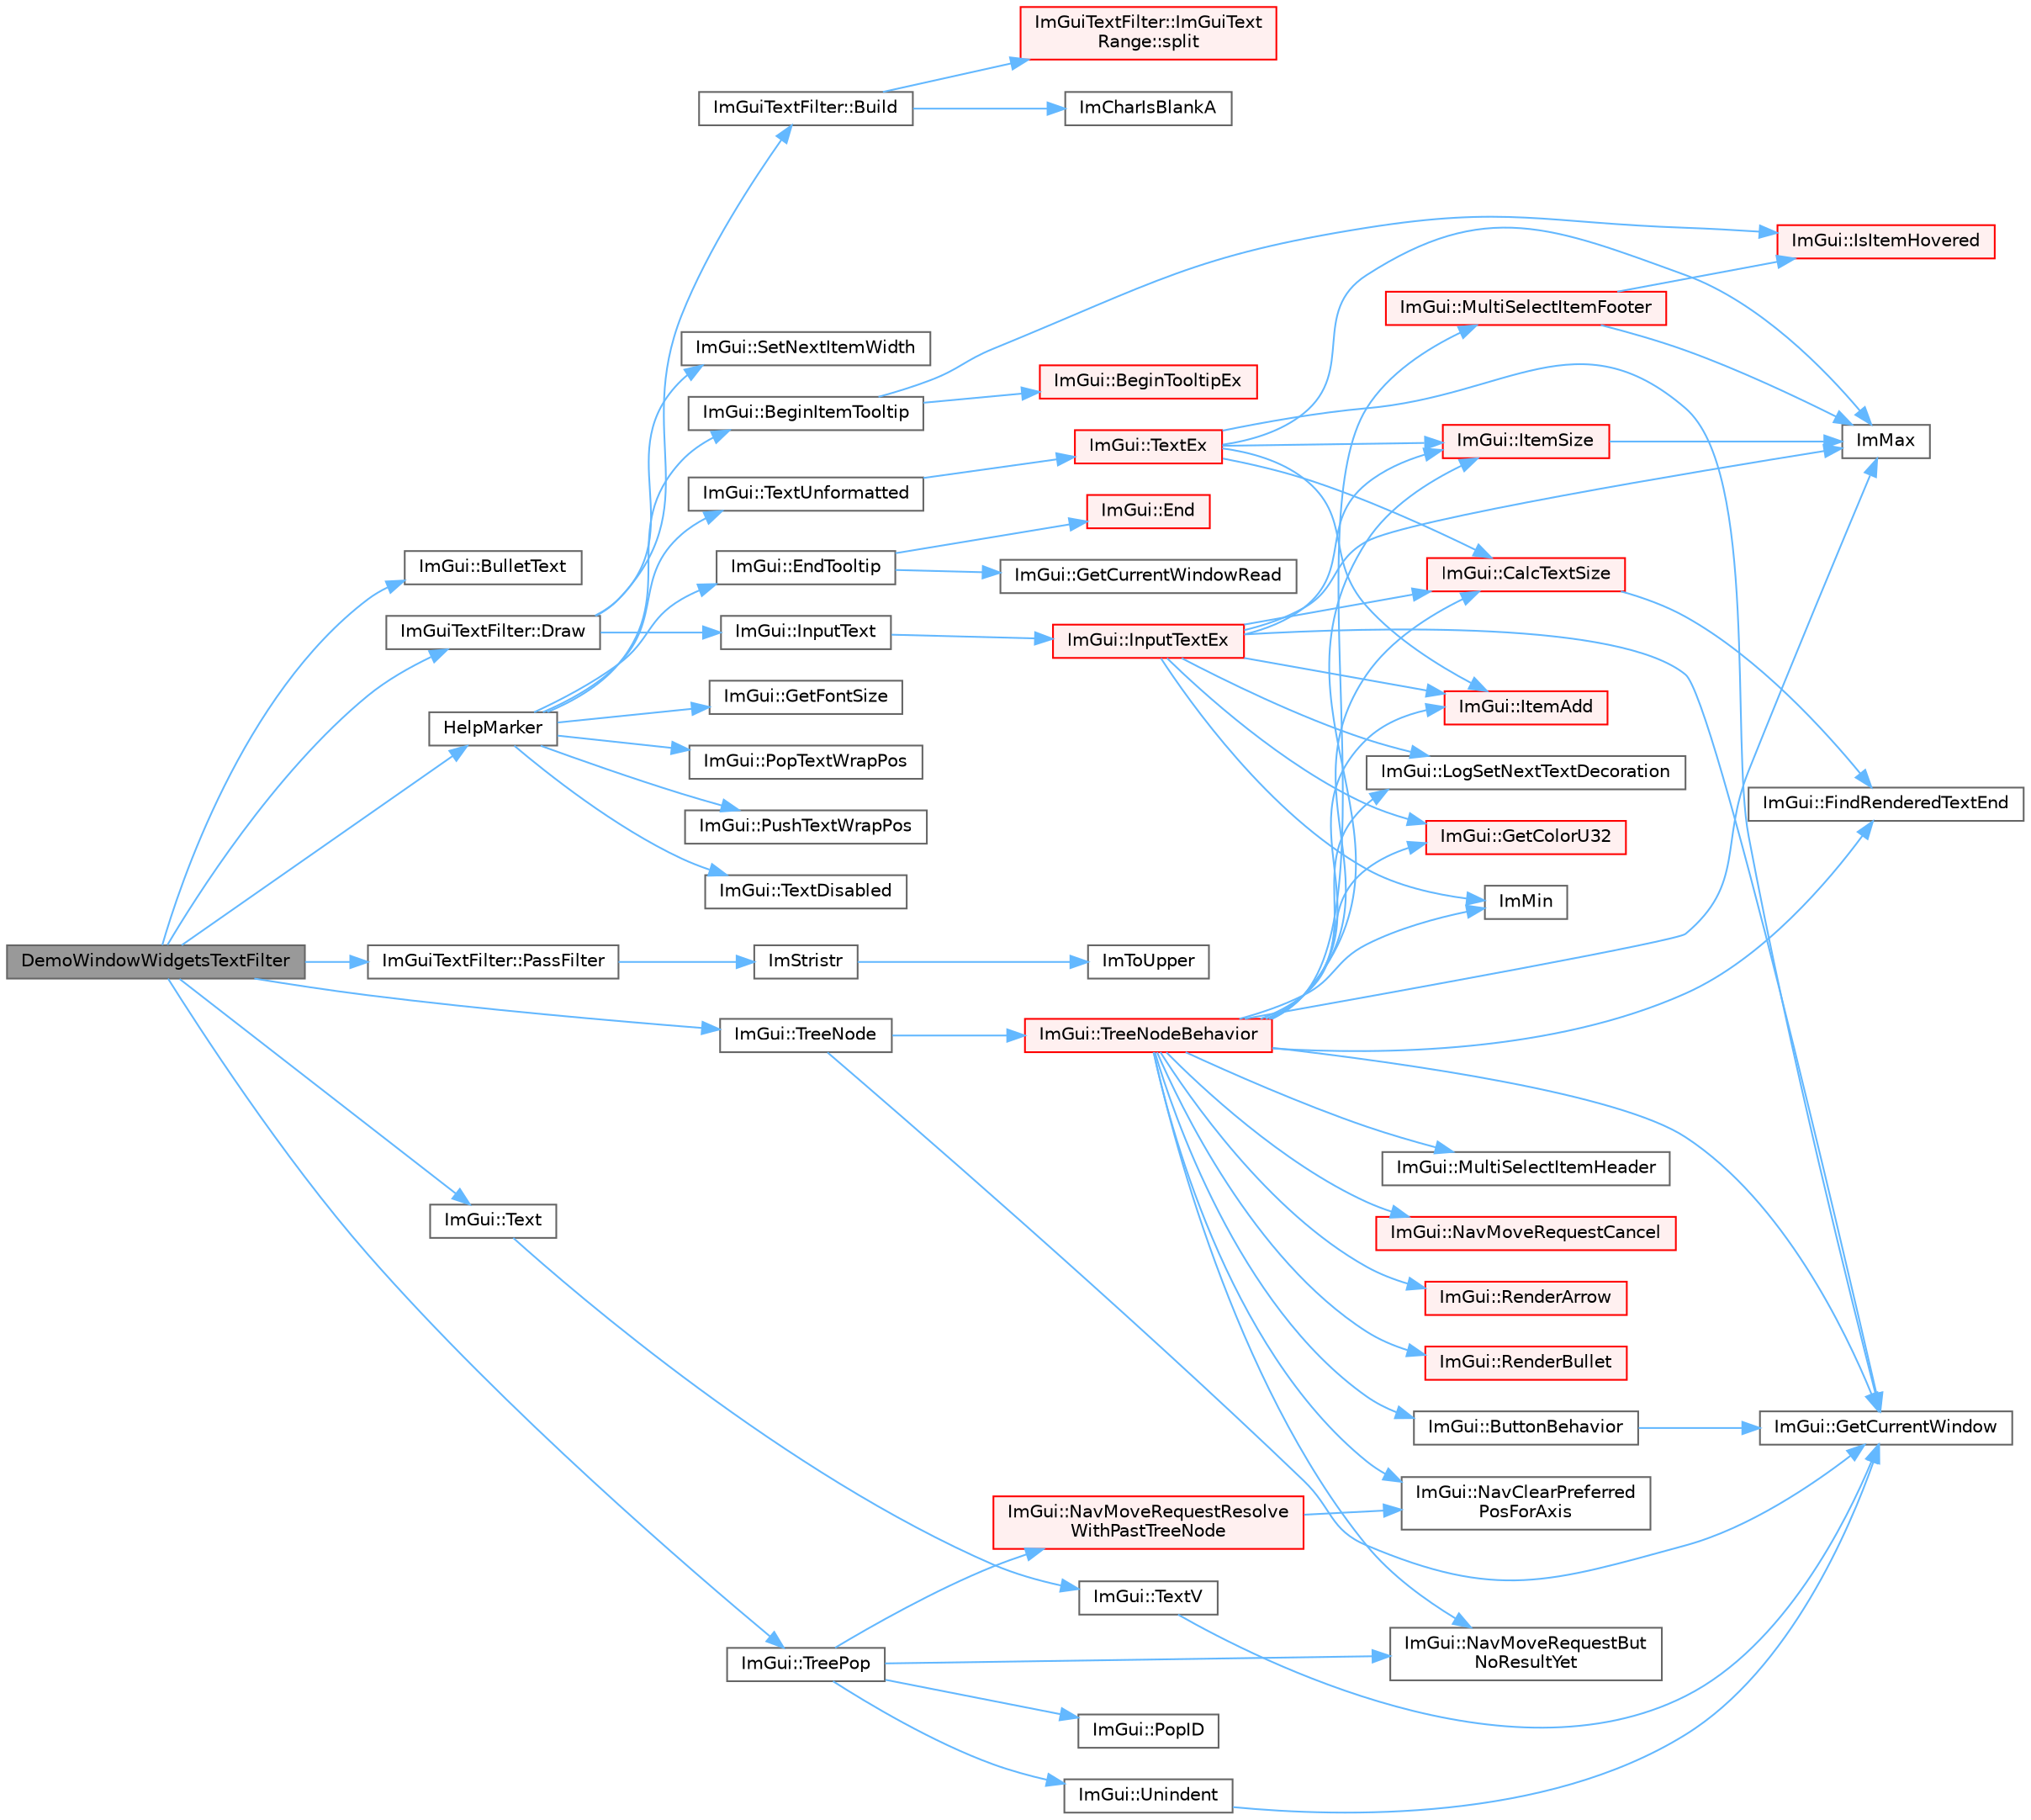digraph "DemoWindowWidgetsTextFilter"
{
 // LATEX_PDF_SIZE
  bgcolor="transparent";
  edge [fontname=Helvetica,fontsize=10,labelfontname=Helvetica,labelfontsize=10];
  node [fontname=Helvetica,fontsize=10,shape=box,height=0.2,width=0.4];
  rankdir="LR";
  Node1 [id="Node000001",label="DemoWindowWidgetsTextFilter",height=0.2,width=0.4,color="gray40", fillcolor="grey60", style="filled", fontcolor="black",tooltip=" "];
  Node1 -> Node2 [id="edge1_Node000001_Node000002",color="steelblue1",style="solid",tooltip=" "];
  Node2 [id="Node000002",label="ImGui::BulletText",height=0.2,width=0.4,color="grey40", fillcolor="white", style="filled",URL="$namespace_im_gui.html#af8d34d563b17c683943a0fa7bf5807bc",tooltip=" "];
  Node1 -> Node3 [id="edge2_Node000001_Node000003",color="steelblue1",style="solid",tooltip=" "];
  Node3 [id="Node000003",label="ImGuiTextFilter::Draw",height=0.2,width=0.4,color="grey40", fillcolor="white", style="filled",URL="$struct_im_gui_text_filter.html#ab93ad5985019ff9d3781606551fc26cc",tooltip=" "];
  Node3 -> Node4 [id="edge3_Node000003_Node000004",color="steelblue1",style="solid",tooltip=" "];
  Node4 [id="Node000004",label="ImGuiTextFilter::Build",height=0.2,width=0.4,color="grey40", fillcolor="white", style="filled",URL="$struct_im_gui_text_filter.html#aef362baafaa9dfa62d11bc6101c0f4c1",tooltip=" "];
  Node4 -> Node5 [id="edge4_Node000004_Node000005",color="steelblue1",style="solid",tooltip=" "];
  Node5 [id="Node000005",label="ImCharIsBlankA",height=0.2,width=0.4,color="grey40", fillcolor="white", style="filled",URL="$imgui__internal_8h.html#ac22c577d0d6591a9d948ab5590663359",tooltip=" "];
  Node4 -> Node6 [id="edge5_Node000004_Node000006",color="steelblue1",style="solid",tooltip=" "];
  Node6 [id="Node000006",label="ImGuiTextFilter::ImGuiText\lRange::split",height=0.2,width=0.4,color="red", fillcolor="#FFF0F0", style="filled",URL="$struct_im_gui_text_filter_1_1_im_gui_text_range.html#ace58f9b4795033f695344a0e660ee2af",tooltip=" "];
  Node3 -> Node12 [id="edge6_Node000003_Node000012",color="steelblue1",style="solid",tooltip=" "];
  Node12 [id="Node000012",label="ImGui::InputText",height=0.2,width=0.4,color="grey40", fillcolor="white", style="filled",URL="$namespace_im_gui.html#aa72b5760a3a206729723a587ac7c8519",tooltip=" "];
  Node12 -> Node13 [id="edge7_Node000012_Node000013",color="steelblue1",style="solid",tooltip=" "];
  Node13 [id="Node000013",label="ImGui::InputTextEx",height=0.2,width=0.4,color="red", fillcolor="#FFF0F0", style="filled",URL="$namespace_im_gui.html#af89af17ecc11653f25fea1e50e195de6",tooltip=" "];
  Node13 -> Node149 [id="edge8_Node000013_Node000149",color="steelblue1",style="solid",tooltip=" "];
  Node149 [id="Node000149",label="ImGui::CalcTextSize",height=0.2,width=0.4,color="red", fillcolor="#FFF0F0", style="filled",URL="$namespace_im_gui.html#a848b9db6cc4a186751c0ecebcaadc33b",tooltip=" "];
  Node149 -> Node155 [id="edge9_Node000149_Node000155",color="steelblue1",style="solid",tooltip=" "];
  Node155 [id="Node000155",label="ImGui::FindRenderedTextEnd",height=0.2,width=0.4,color="grey40", fillcolor="white", style="filled",URL="$namespace_im_gui.html#a7671e1dbc803a31b06081b52a771d83f",tooltip=" "];
  Node13 -> Node118 [id="edge10_Node000013_Node000118",color="steelblue1",style="solid",tooltip=" "];
  Node118 [id="Node000118",label="ImGui::GetColorU32",height=0.2,width=0.4,color="red", fillcolor="#FFF0F0", style="filled",URL="$namespace_im_gui.html#a0de2d9bd347d9866511eb8d014e62556",tooltip=" "];
  Node13 -> Node117 [id="edge11_Node000013_Node000117",color="steelblue1",style="solid",tooltip=" "];
  Node117 [id="Node000117",label="ImGui::GetCurrentWindow",height=0.2,width=0.4,color="grey40", fillcolor="white", style="filled",URL="$namespace_im_gui.html#ac452417b5004ca16a814a72cff153526",tooltip=" "];
  Node13 -> Node18 [id="edge12_Node000013_Node000018",color="steelblue1",style="solid",tooltip=" "];
  Node18 [id="Node000018",label="ImMax",height=0.2,width=0.4,color="grey40", fillcolor="white", style="filled",URL="$imgui__internal_8h.html#a7667efd95147d0422f140917c71a9226",tooltip=" "];
  Node13 -> Node27 [id="edge13_Node000013_Node000027",color="steelblue1",style="solid",tooltip=" "];
  Node27 [id="Node000027",label="ImMin",height=0.2,width=0.4,color="grey40", fillcolor="white", style="filled",URL="$imgui__internal_8h.html#a7f9d7828066a9d61b5630adcdf4655d3",tooltip=" "];
  Node13 -> Node136 [id="edge14_Node000013_Node000136",color="steelblue1",style="solid",tooltip=" "];
  Node136 [id="Node000136",label="ImGui::ItemAdd",height=0.2,width=0.4,color="red", fillcolor="#FFF0F0", style="filled",URL="$namespace_im_gui.html#a0c2ccafc8d403c02a6590ac21157b9ac",tooltip=" "];
  Node13 -> Node179 [id="edge15_Node000013_Node000179",color="steelblue1",style="solid",tooltip=" "];
  Node179 [id="Node000179",label="ImGui::ItemSize",height=0.2,width=0.4,color="red", fillcolor="#FFF0F0", style="filled",URL="$namespace_im_gui.html#a4b5818a652d943ea54e0cec9fb3943d7",tooltip=" "];
  Node179 -> Node18 [id="edge16_Node000179_Node000018",color="steelblue1",style="solid",tooltip=" "];
  Node13 -> Node266 [id="edge17_Node000013_Node000266",color="steelblue1",style="solid",tooltip=" "];
  Node266 [id="Node000266",label="ImGui::LogSetNextTextDecoration",height=0.2,width=0.4,color="grey40", fillcolor="white", style="filled",URL="$namespace_im_gui.html#a66bc1e61bff5f2170bcd2d7d071eaa22",tooltip=" "];
  Node3 -> Node551 [id="edge18_Node000003_Node000551",color="steelblue1",style="solid",tooltip=" "];
  Node551 [id="Node000551",label="ImGui::SetNextItemWidth",height=0.2,width=0.4,color="grey40", fillcolor="white", style="filled",URL="$namespace_im_gui.html#a1291228607bee5a703df6553f27cbbb9",tooltip=" "];
  Node1 -> Node552 [id="edge19_Node000001_Node000552",color="steelblue1",style="solid",tooltip=" "];
  Node552 [id="Node000552",label="HelpMarker",height=0.2,width=0.4,color="grey40", fillcolor="white", style="filled",URL="$imgui__demo_8cpp.html#ae82388701c37c8cbb88a0304ca0f033b",tooltip=" "];
  Node552 -> Node553 [id="edge20_Node000552_Node000553",color="steelblue1",style="solid",tooltip=" "];
  Node553 [id="Node000553",label="ImGui::BeginItemTooltip",height=0.2,width=0.4,color="grey40", fillcolor="white", style="filled",URL="$namespace_im_gui.html#a0557ed1d3f89dcb5d25311bf3099ddf5",tooltip=" "];
  Node553 -> Node54 [id="edge21_Node000553_Node000054",color="steelblue1",style="solid",tooltip=" "];
  Node54 [id="Node000054",label="ImGui::BeginTooltipEx",height=0.2,width=0.4,color="red", fillcolor="#FFF0F0", style="filled",URL="$namespace_im_gui.html#a18b17a0b20c3f2a16068b84210cfded4",tooltip=" "];
  Node553 -> Node102 [id="edge22_Node000553_Node000102",color="steelblue1",style="solid",tooltip=" "];
  Node102 [id="Node000102",label="ImGui::IsItemHovered",height=0.2,width=0.4,color="red", fillcolor="#FFF0F0", style="filled",URL="$namespace_im_gui.html#ac9a400eff3a9561d95e80486c52a660b",tooltip=" "];
  Node552 -> Node113 [id="edge23_Node000552_Node000113",color="steelblue1",style="solid",tooltip=" "];
  Node113 [id="Node000113",label="ImGui::EndTooltip",height=0.2,width=0.4,color="grey40", fillcolor="white", style="filled",URL="$namespace_im_gui.html#ac8d75c160cfdf43d512f773ca133a1c6",tooltip=" "];
  Node113 -> Node114 [id="edge24_Node000113_Node000114",color="steelblue1",style="solid",tooltip=" "];
  Node114 [id="Node000114",label="ImGui::End",height=0.2,width=0.4,color="red", fillcolor="#FFF0F0", style="filled",URL="$namespace_im_gui.html#a5479d93794a004c67ceb6d13f37c8254",tooltip=" "];
  Node113 -> Node129 [id="edge25_Node000113_Node000129",color="steelblue1",style="solid",tooltip=" "];
  Node129 [id="Node000129",label="ImGui::GetCurrentWindowRead",height=0.2,width=0.4,color="grey40", fillcolor="white", style="filled",URL="$namespace_im_gui.html#a055af7d6b7b4ae977a9c3c25a98e0d2f",tooltip=" "];
  Node552 -> Node554 [id="edge26_Node000552_Node000554",color="steelblue1",style="solid",tooltip=" "];
  Node554 [id="Node000554",label="ImGui::GetFontSize",height=0.2,width=0.4,color="grey40", fillcolor="white", style="filled",URL="$namespace_im_gui.html#ac592ae8e0aa4a1a06502ec7872bc8da8",tooltip=" "];
  Node552 -> Node555 [id="edge27_Node000552_Node000555",color="steelblue1",style="solid",tooltip=" "];
  Node555 [id="Node000555",label="ImGui::PopTextWrapPos",height=0.2,width=0.4,color="grey40", fillcolor="white", style="filled",URL="$namespace_im_gui.html#a08000421b9cc13757430efe54178ae0f",tooltip=" "];
  Node552 -> Node556 [id="edge28_Node000552_Node000556",color="steelblue1",style="solid",tooltip=" "];
  Node556 [id="Node000556",label="ImGui::PushTextWrapPos",height=0.2,width=0.4,color="grey40", fillcolor="white", style="filled",URL="$namespace_im_gui.html#a72ba065ae9819aaed3af68c113d2758b",tooltip=" "];
  Node552 -> Node557 [id="edge29_Node000552_Node000557",color="steelblue1",style="solid",tooltip=" "];
  Node557 [id="Node000557",label="ImGui::TextDisabled",height=0.2,width=0.4,color="grey40", fillcolor="white", style="filled",URL="$namespace_im_gui.html#aa96bf14c5fa288e106820aeb4ba7fcb6",tooltip=" "];
  Node552 -> Node558 [id="edge30_Node000552_Node000558",color="steelblue1",style="solid",tooltip=" "];
  Node558 [id="Node000558",label="ImGui::TextUnformatted",height=0.2,width=0.4,color="grey40", fillcolor="white", style="filled",URL="$namespace_im_gui.html#a96a5f42789ecc419b2ae8af7b2acc28e",tooltip=" "];
  Node558 -> Node559 [id="edge31_Node000558_Node000559",color="steelblue1",style="solid",tooltip=" "];
  Node559 [id="Node000559",label="ImGui::TextEx",height=0.2,width=0.4,color="red", fillcolor="#FFF0F0", style="filled",URL="$namespace_im_gui.html#aae6420fec03511fd478d9108f31e6b5f",tooltip=" "];
  Node559 -> Node149 [id="edge32_Node000559_Node000149",color="steelblue1",style="solid",tooltip=" "];
  Node559 -> Node117 [id="edge33_Node000559_Node000117",color="steelblue1",style="solid",tooltip=" "];
  Node559 -> Node18 [id="edge34_Node000559_Node000018",color="steelblue1",style="solid",tooltip=" "];
  Node559 -> Node136 [id="edge35_Node000559_Node000136",color="steelblue1",style="solid",tooltip=" "];
  Node559 -> Node179 [id="edge36_Node000559_Node000179",color="steelblue1",style="solid",tooltip=" "];
  Node1 -> Node564 [id="edge37_Node000001_Node000564",color="steelblue1",style="solid",tooltip=" "];
  Node564 [id="Node000564",label="ImGuiTextFilter::PassFilter",height=0.2,width=0.4,color="grey40", fillcolor="white", style="filled",URL="$struct_im_gui_text_filter.html#a88d73ff8b81fbbd0a129b1bf3498d8aa",tooltip=" "];
  Node564 -> Node565 [id="edge38_Node000564_Node000565",color="steelblue1",style="solid",tooltip=" "];
  Node565 [id="Node000565",label="ImStristr",height=0.2,width=0.4,color="grey40", fillcolor="white", style="filled",URL="$imgui_8cpp.html#ad64e94d097f802bbb8049007604785ee",tooltip=" "];
  Node565 -> Node566 [id="edge39_Node000565_Node000566",color="steelblue1",style="solid",tooltip=" "];
  Node566 [id="Node000566",label="ImToUpper",height=0.2,width=0.4,color="grey40", fillcolor="white", style="filled",URL="$imgui__internal_8h.html#a4b65c6b6c150716bd03a7dc3f535deee",tooltip=" "];
  Node1 -> Node567 [id="edge40_Node000001_Node000567",color="steelblue1",style="solid",tooltip=" "];
  Node567 [id="Node000567",label="ImGui::Text",height=0.2,width=0.4,color="grey40", fillcolor="white", style="filled",URL="$namespace_im_gui.html#a9e7b83611fe441d54fad2effb4bf4965",tooltip=" "];
  Node567 -> Node372 [id="edge41_Node000567_Node000372",color="steelblue1",style="solid",tooltip=" "];
  Node372 [id="Node000372",label="ImGui::TextV",height=0.2,width=0.4,color="grey40", fillcolor="white", style="filled",URL="$namespace_im_gui.html#a10a0d6362178c2f743092f21e1b6cd20",tooltip=" "];
  Node372 -> Node117 [id="edge42_Node000372_Node000117",color="steelblue1",style="solid",tooltip=" "];
  Node1 -> Node568 [id="edge43_Node000001_Node000568",color="steelblue1",style="solid",tooltip=" "];
  Node568 [id="Node000568",label="ImGui::TreeNode",height=0.2,width=0.4,color="grey40", fillcolor="white", style="filled",URL="$namespace_im_gui.html#a4dff507ce8bbe0da9556bb50b1e60d7f",tooltip=" "];
  Node568 -> Node117 [id="edge44_Node000568_Node000117",color="steelblue1",style="solid",tooltip=" "];
  Node568 -> Node569 [id="edge45_Node000568_Node000569",color="steelblue1",style="solid",tooltip=" "];
  Node569 [id="Node000569",label="ImGui::TreeNodeBehavior",height=0.2,width=0.4,color="red", fillcolor="#FFF0F0", style="filled",URL="$namespace_im_gui.html#a918eabf70d288e93b2519ee1eac2c0b4",tooltip=" "];
  Node569 -> Node116 [id="edge46_Node000569_Node000116",color="steelblue1",style="solid",tooltip=" "];
  Node116 [id="Node000116",label="ImGui::ButtonBehavior",height=0.2,width=0.4,color="grey40", fillcolor="white", style="filled",URL="$namespace_im_gui.html#a65a4f18b1bc8ce0f351687922089f374",tooltip=" "];
  Node116 -> Node117 [id="edge47_Node000116_Node000117",color="steelblue1",style="solid",tooltip=" "];
  Node569 -> Node149 [id="edge48_Node000569_Node000149",color="steelblue1",style="solid",tooltip=" "];
  Node569 -> Node155 [id="edge49_Node000569_Node000155",color="steelblue1",style="solid",tooltip=" "];
  Node569 -> Node118 [id="edge50_Node000569_Node000118",color="steelblue1",style="solid",tooltip=" "];
  Node569 -> Node117 [id="edge51_Node000569_Node000117",color="steelblue1",style="solid",tooltip=" "];
  Node569 -> Node18 [id="edge52_Node000569_Node000018",color="steelblue1",style="solid",tooltip=" "];
  Node569 -> Node27 [id="edge53_Node000569_Node000027",color="steelblue1",style="solid",tooltip=" "];
  Node569 -> Node136 [id="edge54_Node000569_Node000136",color="steelblue1",style="solid",tooltip=" "];
  Node569 -> Node179 [id="edge55_Node000569_Node000179",color="steelblue1",style="solid",tooltip=" "];
  Node569 -> Node266 [id="edge56_Node000569_Node000266",color="steelblue1",style="solid",tooltip=" "];
  Node569 -> Node289 [id="edge57_Node000569_Node000289",color="steelblue1",style="solid",tooltip=" "];
  Node289 [id="Node000289",label="ImGui::MultiSelectItemFooter",height=0.2,width=0.4,color="red", fillcolor="#FFF0F0", style="filled",URL="$namespace_im_gui.html#a69762bfb0eaf3daa730895737bce05e5",tooltip=" "];
  Node289 -> Node18 [id="edge58_Node000289_Node000018",color="steelblue1",style="solid",tooltip=" "];
  Node289 -> Node102 [id="edge59_Node000289_Node000102",color="steelblue1",style="solid",tooltip=" "];
  Node569 -> Node293 [id="edge60_Node000569_Node000293",color="steelblue1",style="solid",tooltip=" "];
  Node293 [id="Node000293",label="ImGui::MultiSelectItemHeader",height=0.2,width=0.4,color="grey40", fillcolor="white", style="filled",URL="$namespace_im_gui.html#a42a98da805c3612b26b829e0567fdc0f",tooltip=" "];
  Node569 -> Node186 [id="edge61_Node000569_Node000186",color="steelblue1",style="solid",tooltip=" "];
  Node186 [id="Node000186",label="ImGui::NavClearPreferred\lPosForAxis",height=0.2,width=0.4,color="grey40", fillcolor="white", style="filled",URL="$namespace_im_gui.html#a16348f6e2db5310142fff74eeb315929",tooltip=" "];
  Node569 -> Node182 [id="edge62_Node000569_Node000182",color="steelblue1",style="solid",tooltip=" "];
  Node182 [id="Node000182",label="ImGui::NavMoveRequestBut\lNoResultYet",height=0.2,width=0.4,color="grey40", fillcolor="white", style="filled",URL="$namespace_im_gui.html#a3fab98556d11690efd4f7f2fde94968e",tooltip=" "];
  Node569 -> Node184 [id="edge63_Node000569_Node000184",color="steelblue1",style="solid",tooltip=" "];
  Node184 [id="Node000184",label="ImGui::NavMoveRequestCancel",height=0.2,width=0.4,color="red", fillcolor="#FFF0F0", style="filled",URL="$namespace_im_gui.html#a43326bb080d9fa80327ed81d864d8b8d",tooltip=" "];
  Node569 -> Node231 [id="edge64_Node000569_Node000231",color="steelblue1",style="solid",tooltip=" "];
  Node231 [id="Node000231",label="ImGui::RenderArrow",height=0.2,width=0.4,color="red", fillcolor="#FFF0F0", style="filled",URL="$namespace_im_gui.html#a7ec12551caa737505087c80e38b94937",tooltip=" "];
  Node569 -> Node400 [id="edge65_Node000569_Node000400",color="steelblue1",style="solid",tooltip=" "];
  Node400 [id="Node000400",label="ImGui::RenderBullet",height=0.2,width=0.4,color="red", fillcolor="#FFF0F0", style="filled",URL="$namespace_im_gui.html#a46189f75b2e25d595f1e71060d2a2633",tooltip=" "];
  Node1 -> Node363 [id="edge66_Node000001_Node000363",color="steelblue1",style="solid",tooltip=" "];
  Node363 [id="Node000363",label="ImGui::TreePop",height=0.2,width=0.4,color="grey40", fillcolor="white", style="filled",URL="$namespace_im_gui.html#a41ecf265e5f678c78fc9c30b3cf2077f",tooltip=" "];
  Node363 -> Node182 [id="edge67_Node000363_Node000182",color="steelblue1",style="solid",tooltip=" "];
  Node363 -> Node364 [id="edge68_Node000363_Node000364",color="steelblue1",style="solid",tooltip=" "];
  Node364 [id="Node000364",label="ImGui::NavMoveRequestResolve\lWithPastTreeNode",height=0.2,width=0.4,color="red", fillcolor="#FFF0F0", style="filled",URL="$namespace_im_gui.html#a626a63937b3f661fc089c4989176cb90",tooltip=" "];
  Node364 -> Node186 [id="edge69_Node000364_Node000186",color="steelblue1",style="solid",tooltip=" "];
  Node363 -> Node125 [id="edge70_Node000363_Node000125",color="steelblue1",style="solid",tooltip=" "];
  Node125 [id="Node000125",label="ImGui::PopID",height=0.2,width=0.4,color="grey40", fillcolor="white", style="filled",URL="$namespace_im_gui.html#aba0b2d8f890a5d435ae43d0c4a2d4dd1",tooltip=" "];
  Node363 -> Node365 [id="edge71_Node000363_Node000365",color="steelblue1",style="solid",tooltip=" "];
  Node365 [id="Node000365",label="ImGui::Unindent",height=0.2,width=0.4,color="grey40", fillcolor="white", style="filled",URL="$namespace_im_gui.html#ad577d36753634c9bbdc3750b0e5217f5",tooltip=" "];
  Node365 -> Node117 [id="edge72_Node000365_Node000117",color="steelblue1",style="solid",tooltip=" "];
}
